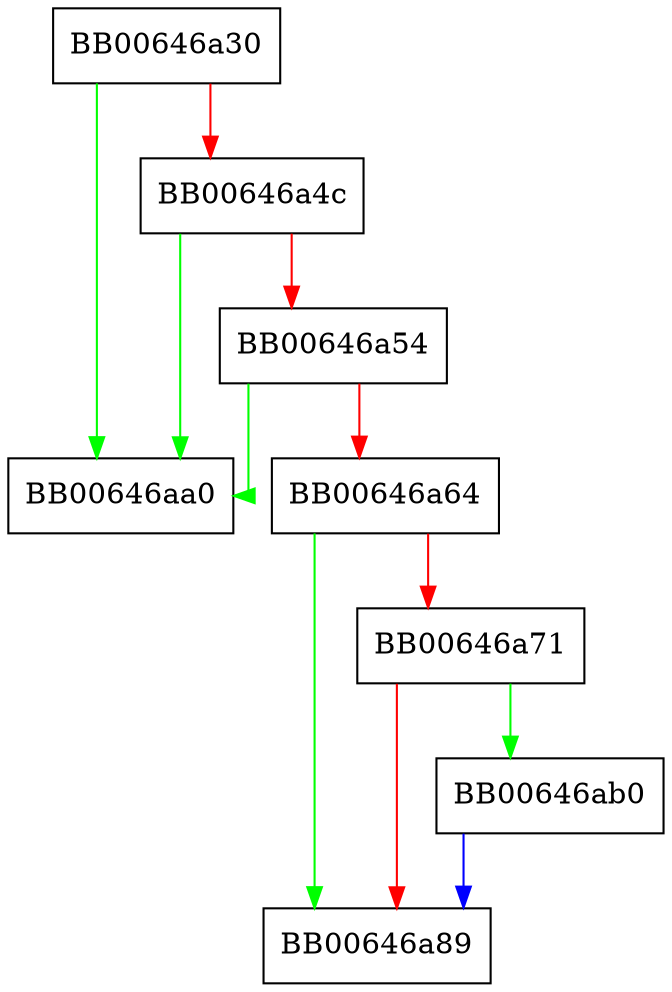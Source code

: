 digraph SRP_Calc_A {
  node [shape="box"];
  graph [splines=ortho];
  BB00646a30 -> BB00646aa0 [color="green"];
  BB00646a30 -> BB00646a4c [color="red"];
  BB00646a4c -> BB00646aa0 [color="green"];
  BB00646a4c -> BB00646a54 [color="red"];
  BB00646a54 -> BB00646aa0 [color="green"];
  BB00646a54 -> BB00646a64 [color="red"];
  BB00646a64 -> BB00646a89 [color="green"];
  BB00646a64 -> BB00646a71 [color="red"];
  BB00646a71 -> BB00646ab0 [color="green"];
  BB00646a71 -> BB00646a89 [color="red"];
  BB00646ab0 -> BB00646a89 [color="blue"];
}